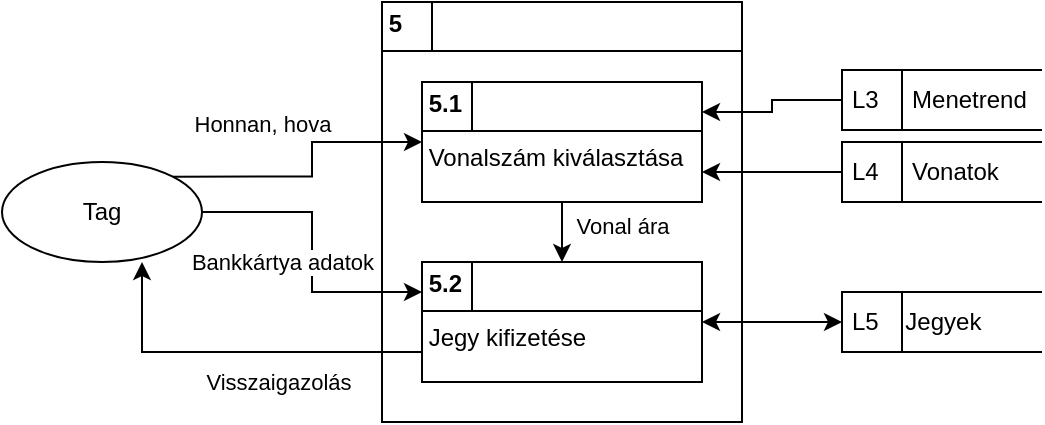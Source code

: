 <mxfile version="26.0.16">
  <diagram name="1 oldal" id="Kkj2MLQiuW0QALCfhkg7">
    <mxGraphModel dx="819" dy="430" grid="1" gridSize="10" guides="1" tooltips="1" connect="1" arrows="1" fold="1" page="1" pageScale="1" pageWidth="827" pageHeight="1169" math="0" shadow="0">
      <root>
        <mxCell id="0" />
        <mxCell id="1" parent="0" />
        <mxCell id="0VGbrk_x2BdO5AGPf7q1-1" value="&lt;p style=&quot;margin: 4px 0px 0px;&quot;&gt;&lt;b&gt;&amp;nbsp;5&lt;/b&gt;&lt;/p&gt;&lt;hr size=&quot;1&quot; style=&quot;border-style:solid;&quot;&gt;&amp;nbsp;&lt;br&gt;&lt;div style=&quot;height:2px;&quot;&gt;&lt;/div&gt;" style="verticalAlign=top;align=left;overflow=fill;html=1;whiteSpace=wrap;" vertex="1" parent="1">
          <mxGeometry x="330" y="190" width="180" height="210" as="geometry" />
        </mxCell>
        <mxCell id="0VGbrk_x2BdO5AGPf7q1-2" value="" style="line;strokeWidth=1;direction=south;html=1;perimeter=backbonePerimeter;points=[];outlineConnect=0;" vertex="1" parent="1">
          <mxGeometry x="350" y="190" width="10" height="24" as="geometry" />
        </mxCell>
        <mxCell id="0VGbrk_x2BdO5AGPf7q1-8" style="edgeStyle=orthogonalEdgeStyle;rounded=0;orthogonalLoop=1;jettySize=auto;html=1;exitX=0.5;exitY=1;exitDx=0;exitDy=0;entryX=0.5;entryY=0;entryDx=0;entryDy=0;" edge="1" parent="1" source="0VGbrk_x2BdO5AGPf7q1-4" target="0VGbrk_x2BdO5AGPf7q1-6">
          <mxGeometry relative="1" as="geometry" />
        </mxCell>
        <mxCell id="0VGbrk_x2BdO5AGPf7q1-9" value="Vonal ára" style="edgeLabel;html=1;align=center;verticalAlign=middle;resizable=0;points=[];" vertex="1" connectable="0" parent="0VGbrk_x2BdO5AGPf7q1-8">
          <mxGeometry x="-0.2" relative="1" as="geometry">
            <mxPoint x="30" as="offset" />
          </mxGeometry>
        </mxCell>
        <mxCell id="0VGbrk_x2BdO5AGPf7q1-4" value="&lt;p style=&quot;margin: 4px 0px 0px;&quot;&gt;&lt;b&gt;&amp;nbsp;5.1&lt;/b&gt;&lt;/p&gt;&lt;hr size=&quot;1&quot; style=&quot;border-style:solid;&quot;&gt;&lt;div style=&quot;height:2px;&quot;&gt;&amp;nbsp;Vonalszám kiválasztása&lt;/div&gt;" style="verticalAlign=top;align=left;overflow=fill;html=1;whiteSpace=wrap;" vertex="1" parent="1">
          <mxGeometry x="350" y="230" width="140" height="60" as="geometry" />
        </mxCell>
        <mxCell id="0VGbrk_x2BdO5AGPf7q1-5" value="" style="line;strokeWidth=1;direction=south;html=1;perimeter=backbonePerimeter;points=[];outlineConnect=0;" vertex="1" parent="1">
          <mxGeometry x="370" y="230" width="10" height="24" as="geometry" />
        </mxCell>
        <mxCell id="0VGbrk_x2BdO5AGPf7q1-6" value="&lt;p style=&quot;margin: 4px 0px 0px;&quot;&gt;&lt;b&gt;&amp;nbsp;5.2&lt;/b&gt;&lt;/p&gt;&lt;hr size=&quot;1&quot; style=&quot;border-style:solid;&quot;&gt;&lt;div style=&quot;height:2px;&quot;&gt;&amp;nbsp;Jegy kifizetése&lt;/div&gt;" style="verticalAlign=top;align=left;overflow=fill;html=1;whiteSpace=wrap;" vertex="1" parent="1">
          <mxGeometry x="350" y="320" width="140" height="60" as="geometry" />
        </mxCell>
        <mxCell id="0VGbrk_x2BdO5AGPf7q1-7" value="" style="line;strokeWidth=1;direction=south;html=1;perimeter=backbonePerimeter;points=[];outlineConnect=0;" vertex="1" parent="1">
          <mxGeometry x="370" y="320" width="10" height="24" as="geometry" />
        </mxCell>
        <mxCell id="0VGbrk_x2BdO5AGPf7q1-13" style="edgeStyle=orthogonalEdgeStyle;rounded=0;orthogonalLoop=1;jettySize=auto;html=1;exitX=0;exitY=0.5;exitDx=0;exitDy=0;entryX=1;entryY=0.25;entryDx=0;entryDy=0;" edge="1" parent="1" source="0VGbrk_x2BdO5AGPf7q1-10" target="0VGbrk_x2BdO5AGPf7q1-4">
          <mxGeometry relative="1" as="geometry" />
        </mxCell>
        <mxCell id="0VGbrk_x2BdO5AGPf7q1-10" value="L3&amp;nbsp; &amp;nbsp; &amp;nbsp;Menetrend" style="html=1;dashed=0;whiteSpace=wrap;shape=mxgraph.dfd.dataStoreID;align=left;spacingLeft=3;points=[[0,0],[0.5,0],[1,0],[0,0.5],[1,0.5],[0,1],[0.5,1],[1,1]];" vertex="1" parent="1">
          <mxGeometry x="560.0" y="224" width="100" height="30" as="geometry" />
        </mxCell>
        <mxCell id="0VGbrk_x2BdO5AGPf7q1-12" style="edgeStyle=orthogonalEdgeStyle;rounded=0;orthogonalLoop=1;jettySize=auto;html=1;exitX=0;exitY=0.5;exitDx=0;exitDy=0;entryX=1;entryY=0.75;entryDx=0;entryDy=0;" edge="1" parent="1" source="0VGbrk_x2BdO5AGPf7q1-11" target="0VGbrk_x2BdO5AGPf7q1-4">
          <mxGeometry relative="1" as="geometry" />
        </mxCell>
        <mxCell id="0VGbrk_x2BdO5AGPf7q1-11" value="L4&amp;nbsp; &amp;nbsp; &amp;nbsp;Vonatok" style="html=1;dashed=0;whiteSpace=wrap;shape=mxgraph.dfd.dataStoreID;align=left;spacingLeft=3;points=[[0,0],[0.5,0],[1,0],[0,0.5],[1,0.5],[0,1],[0.5,1],[1,1]];" vertex="1" parent="1">
          <mxGeometry x="560.0" y="260" width="100" height="30" as="geometry" />
        </mxCell>
        <mxCell id="0VGbrk_x2BdO5AGPf7q1-15" style="edgeStyle=orthogonalEdgeStyle;rounded=0;orthogonalLoop=1;jettySize=auto;html=1;exitX=0;exitY=0.5;exitDx=0;exitDy=0;entryX=1;entryY=0.5;entryDx=0;entryDy=0;startArrow=classic;startFill=1;" edge="1" parent="1" source="0VGbrk_x2BdO5AGPf7q1-14" target="0VGbrk_x2BdO5AGPf7q1-6">
          <mxGeometry relative="1" as="geometry" />
        </mxCell>
        <mxCell id="0VGbrk_x2BdO5AGPf7q1-14" value="L5&amp;nbsp; &amp;nbsp; Jegyek" style="html=1;dashed=0;whiteSpace=wrap;shape=mxgraph.dfd.dataStoreID;align=left;spacingLeft=3;points=[[0,0],[0.5,0],[1,0],[0,0.5],[1,0.5],[0,1],[0.5,1],[1,1]];" vertex="1" parent="1">
          <mxGeometry x="560.0" y="335" width="100" height="30" as="geometry" />
        </mxCell>
        <mxCell id="0VGbrk_x2BdO5AGPf7q1-17" style="edgeStyle=orthogonalEdgeStyle;rounded=0;orthogonalLoop=1;jettySize=auto;html=1;exitX=1;exitY=0;exitDx=0;exitDy=0;" edge="1" parent="1" source="0VGbrk_x2BdO5AGPf7q1-16" target="0VGbrk_x2BdO5AGPf7q1-4">
          <mxGeometry relative="1" as="geometry" />
        </mxCell>
        <mxCell id="0VGbrk_x2BdO5AGPf7q1-18" value="Honnan, hova" style="edgeLabel;html=1;align=center;verticalAlign=middle;resizable=0;points=[];" vertex="1" connectable="0" parent="0VGbrk_x2BdO5AGPf7q1-17">
          <mxGeometry x="0.081" y="2" relative="1" as="geometry">
            <mxPoint x="-23" y="-20" as="offset" />
          </mxGeometry>
        </mxCell>
        <mxCell id="0VGbrk_x2BdO5AGPf7q1-19" style="edgeStyle=orthogonalEdgeStyle;rounded=0;orthogonalLoop=1;jettySize=auto;html=1;exitX=1;exitY=0.5;exitDx=0;exitDy=0;entryX=0;entryY=0.25;entryDx=0;entryDy=0;" edge="1" parent="1" source="0VGbrk_x2BdO5AGPf7q1-16" target="0VGbrk_x2BdO5AGPf7q1-6">
          <mxGeometry relative="1" as="geometry" />
        </mxCell>
        <mxCell id="0VGbrk_x2BdO5AGPf7q1-20" value="Bankkártya adatok" style="edgeLabel;html=1;align=center;verticalAlign=middle;resizable=0;points=[];" vertex="1" connectable="0" parent="0VGbrk_x2BdO5AGPf7q1-19">
          <mxGeometry x="-0.016" y="1" relative="1" as="geometry">
            <mxPoint x="-16" y="6" as="offset" />
          </mxGeometry>
        </mxCell>
        <mxCell id="0VGbrk_x2BdO5AGPf7q1-16" value="Tag" style="shape=ellipse;html=1;dashed=0;whiteSpace=wrap;perimeter=ellipsePerimeter;" vertex="1" parent="1">
          <mxGeometry x="140" y="270" width="100" height="50" as="geometry" />
        </mxCell>
        <mxCell id="0VGbrk_x2BdO5AGPf7q1-21" style="edgeStyle=orthogonalEdgeStyle;rounded=0;orthogonalLoop=1;jettySize=auto;html=1;exitX=0;exitY=0.75;exitDx=0;exitDy=0;entryX=0.7;entryY=1;entryDx=0;entryDy=0;entryPerimeter=0;" edge="1" parent="1" source="0VGbrk_x2BdO5AGPf7q1-6" target="0VGbrk_x2BdO5AGPf7q1-16">
          <mxGeometry relative="1" as="geometry" />
        </mxCell>
        <mxCell id="0VGbrk_x2BdO5AGPf7q1-22" value="Visszaigazolás" style="edgeLabel;html=1;align=center;verticalAlign=middle;resizable=0;points=[];" vertex="1" connectable="0" parent="0VGbrk_x2BdO5AGPf7q1-21">
          <mxGeometry x="-0.222" y="1" relative="1" as="geometry">
            <mxPoint y="14" as="offset" />
          </mxGeometry>
        </mxCell>
      </root>
    </mxGraphModel>
  </diagram>
</mxfile>
